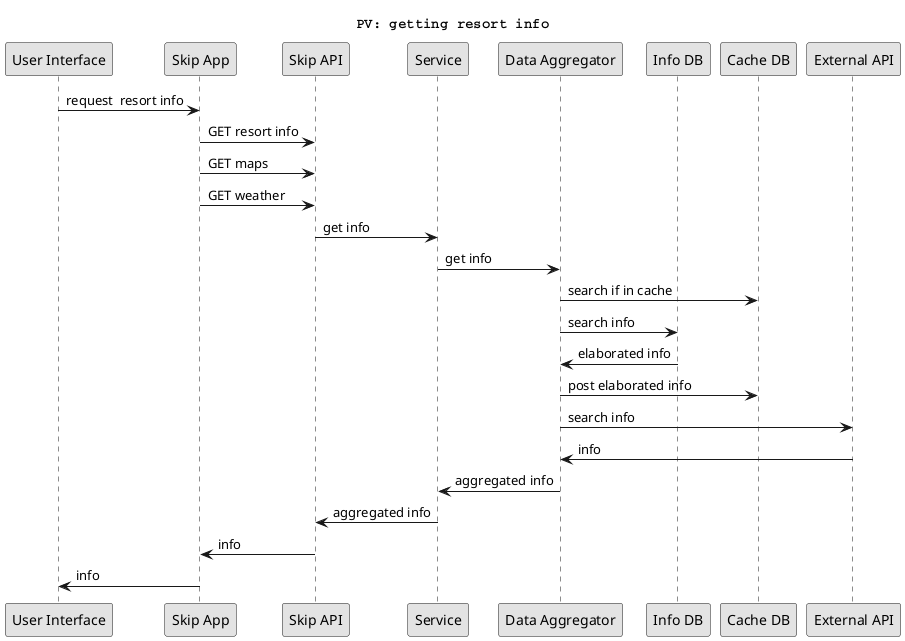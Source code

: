@startuml
title PV: getting resort info

participant "User Interface" as P1
participant "Skip App" as P2
participant "Skip API" as P3
participant "Service" as P4
participant "Data Aggregator" as P5
participant "Info DB" as P6
participant "Cache DB" as P7
participant "External API" as P8

P1 -> P2 : request  resort info
P2 -> P3 : GET resort info
P2 -> P3 : GET maps
P2 -> P3 : GET weather
P3 -> P4 : get info
P4 -> P5 : get info
P5 -> P7 : search if in cache

P5 -> P6 : search info
P6 -> P5 : elaborated info

P5 -> P7 : post elaborated info
P5 -> P8 : search info
P8 -> P5 : info



P5 -> P4 : aggregated info
P4 -> P3 : aggregated info


P3 -> P2 :  info
P2 -> P1 :  info





skinparam monochrome true
skinparam shadowing false
skinparam defaultFontName Courier
@enduml
